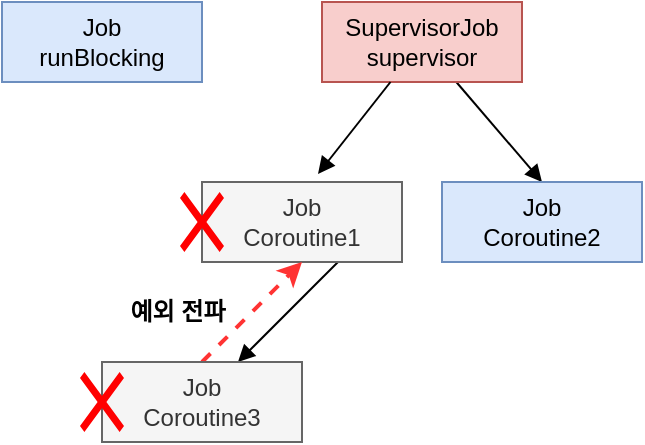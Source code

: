 <mxfile version="26.1.1">
  <diagram name="Page-1" id="GPXdoT4f-v_wF1Rd8gyN">
    <mxGraphModel dx="1114" dy="878" grid="1" gridSize="10" guides="1" tooltips="1" connect="1" arrows="1" fold="1" page="1" pageScale="1" pageWidth="827" pageHeight="1169" math="0" shadow="0">
      <root>
        <mxCell id="0" />
        <mxCell id="1" parent="0" />
        <mxCell id="aeAbYKC63n0y50E9LpQM-7" style="rounded=0;orthogonalLoop=1;jettySize=auto;html=1;entryX=0.5;entryY=0;entryDx=0;entryDy=0;endArrow=block;endFill=1;" parent="1" source="aeAbYKC63n0y50E9LpQM-1" target="aeAbYKC63n0y50E9LpQM-4" edge="1">
          <mxGeometry relative="1" as="geometry" />
        </mxCell>
        <mxCell id="aeAbYKC63n0y50E9LpQM-1" value="SupervisorJob&lt;div&gt;supervisor&lt;/div&gt;" style="rounded=0;whiteSpace=wrap;html=1;fillColor=#f8cecc;strokeColor=#b85450;" parent="1" vertex="1">
          <mxGeometry x="260" y="200" width="100" height="40" as="geometry" />
        </mxCell>
        <mxCell id="aeAbYKC63n0y50E9LpQM-2" value="Job&lt;div&gt;runBlocking&lt;/div&gt;" style="rounded=0;whiteSpace=wrap;html=1;fillColor=#dae8fc;strokeColor=#6c8ebf;" parent="1" vertex="1">
          <mxGeometry x="100" y="200" width="100" height="40" as="geometry" />
        </mxCell>
        <mxCell id="aeAbYKC63n0y50E9LpQM-8" style="rounded=0;orthogonalLoop=1;jettySize=auto;html=1;entryX=0.5;entryY=0;entryDx=0;entryDy=0;endArrow=block;endFill=1;exitX=0.5;exitY=1;exitDx=0;exitDy=0;" parent="1" edge="1">
          <mxGeometry relative="1" as="geometry">
            <mxPoint x="268" y="330" as="sourcePoint" />
            <mxPoint x="218" y="380" as="targetPoint" />
          </mxGeometry>
        </mxCell>
        <mxCell id="aeAbYKC63n0y50E9LpQM-3" value="Job&lt;div&gt;Coroutine1&lt;/div&gt;" style="rounded=0;whiteSpace=wrap;html=1;fillColor=#f5f5f5;fontColor=#333333;strokeColor=#666666;" parent="1" vertex="1">
          <mxGeometry x="200" y="290" width="100" height="40" as="geometry" />
        </mxCell>
        <mxCell id="aeAbYKC63n0y50E9LpQM-4" value="Job&lt;div&gt;Coroutine2&lt;/div&gt;" style="rounded=0;whiteSpace=wrap;html=1;fillColor=#dae8fc;strokeColor=#6c8ebf;" parent="1" vertex="1">
          <mxGeometry x="320" y="290" width="100" height="40" as="geometry" />
        </mxCell>
        <mxCell id="aeAbYKC63n0y50E9LpQM-9" style="rounded=0;orthogonalLoop=1;jettySize=auto;html=1;entryX=0.5;entryY=1;entryDx=0;entryDy=0;exitX=0.5;exitY=0;exitDx=0;exitDy=0;dashed=1;strokeColor=#FF3333;strokeWidth=2;" parent="1" source="aeAbYKC63n0y50E9LpQM-5" target="aeAbYKC63n0y50E9LpQM-3" edge="1">
          <mxGeometry relative="1" as="geometry" />
        </mxCell>
        <mxCell id="aeAbYKC63n0y50E9LpQM-5" value="Job&lt;div&gt;Coroutine3&lt;/div&gt;" style="rounded=0;whiteSpace=wrap;html=1;fillColor=#f5f5f5;fontColor=#333333;strokeColor=#666666;" parent="1" vertex="1">
          <mxGeometry x="150" y="380" width="100" height="40" as="geometry" />
        </mxCell>
        <mxCell id="aeAbYKC63n0y50E9LpQM-6" style="rounded=0;orthogonalLoop=1;jettySize=auto;html=1;entryX=0.58;entryY=-0.1;entryDx=0;entryDy=0;entryPerimeter=0;endArrow=block;endFill=1;" parent="1" source="aeAbYKC63n0y50E9LpQM-1" target="aeAbYKC63n0y50E9LpQM-3" edge="1">
          <mxGeometry relative="1" as="geometry" />
        </mxCell>
        <mxCell id="aeAbYKC63n0y50E9LpQM-10" value="예외 전파" style="text;html=1;align=center;verticalAlign=middle;whiteSpace=wrap;rounded=0;fontStyle=1" parent="1" vertex="1">
          <mxGeometry x="158" y="340" width="60" height="30" as="geometry" />
        </mxCell>
        <mxCell id="aeAbYKC63n0y50E9LpQM-11" value="" style="shape=mxgraph.mockup.markup.redX;fillColor=#ff0000;html=1;shadow=0;whiteSpace=wrap;strokeColor=none;" parent="1" vertex="1">
          <mxGeometry x="189" y="295" width="22" height="30" as="geometry" />
        </mxCell>
        <mxCell id="aeAbYKC63n0y50E9LpQM-12" value="" style="shape=mxgraph.mockup.markup.redX;fillColor=#ff0000;html=1;shadow=0;whiteSpace=wrap;strokeColor=none;" parent="1" vertex="1">
          <mxGeometry x="139" y="385" width="22" height="30" as="geometry" />
        </mxCell>
      </root>
    </mxGraphModel>
  </diagram>
</mxfile>
